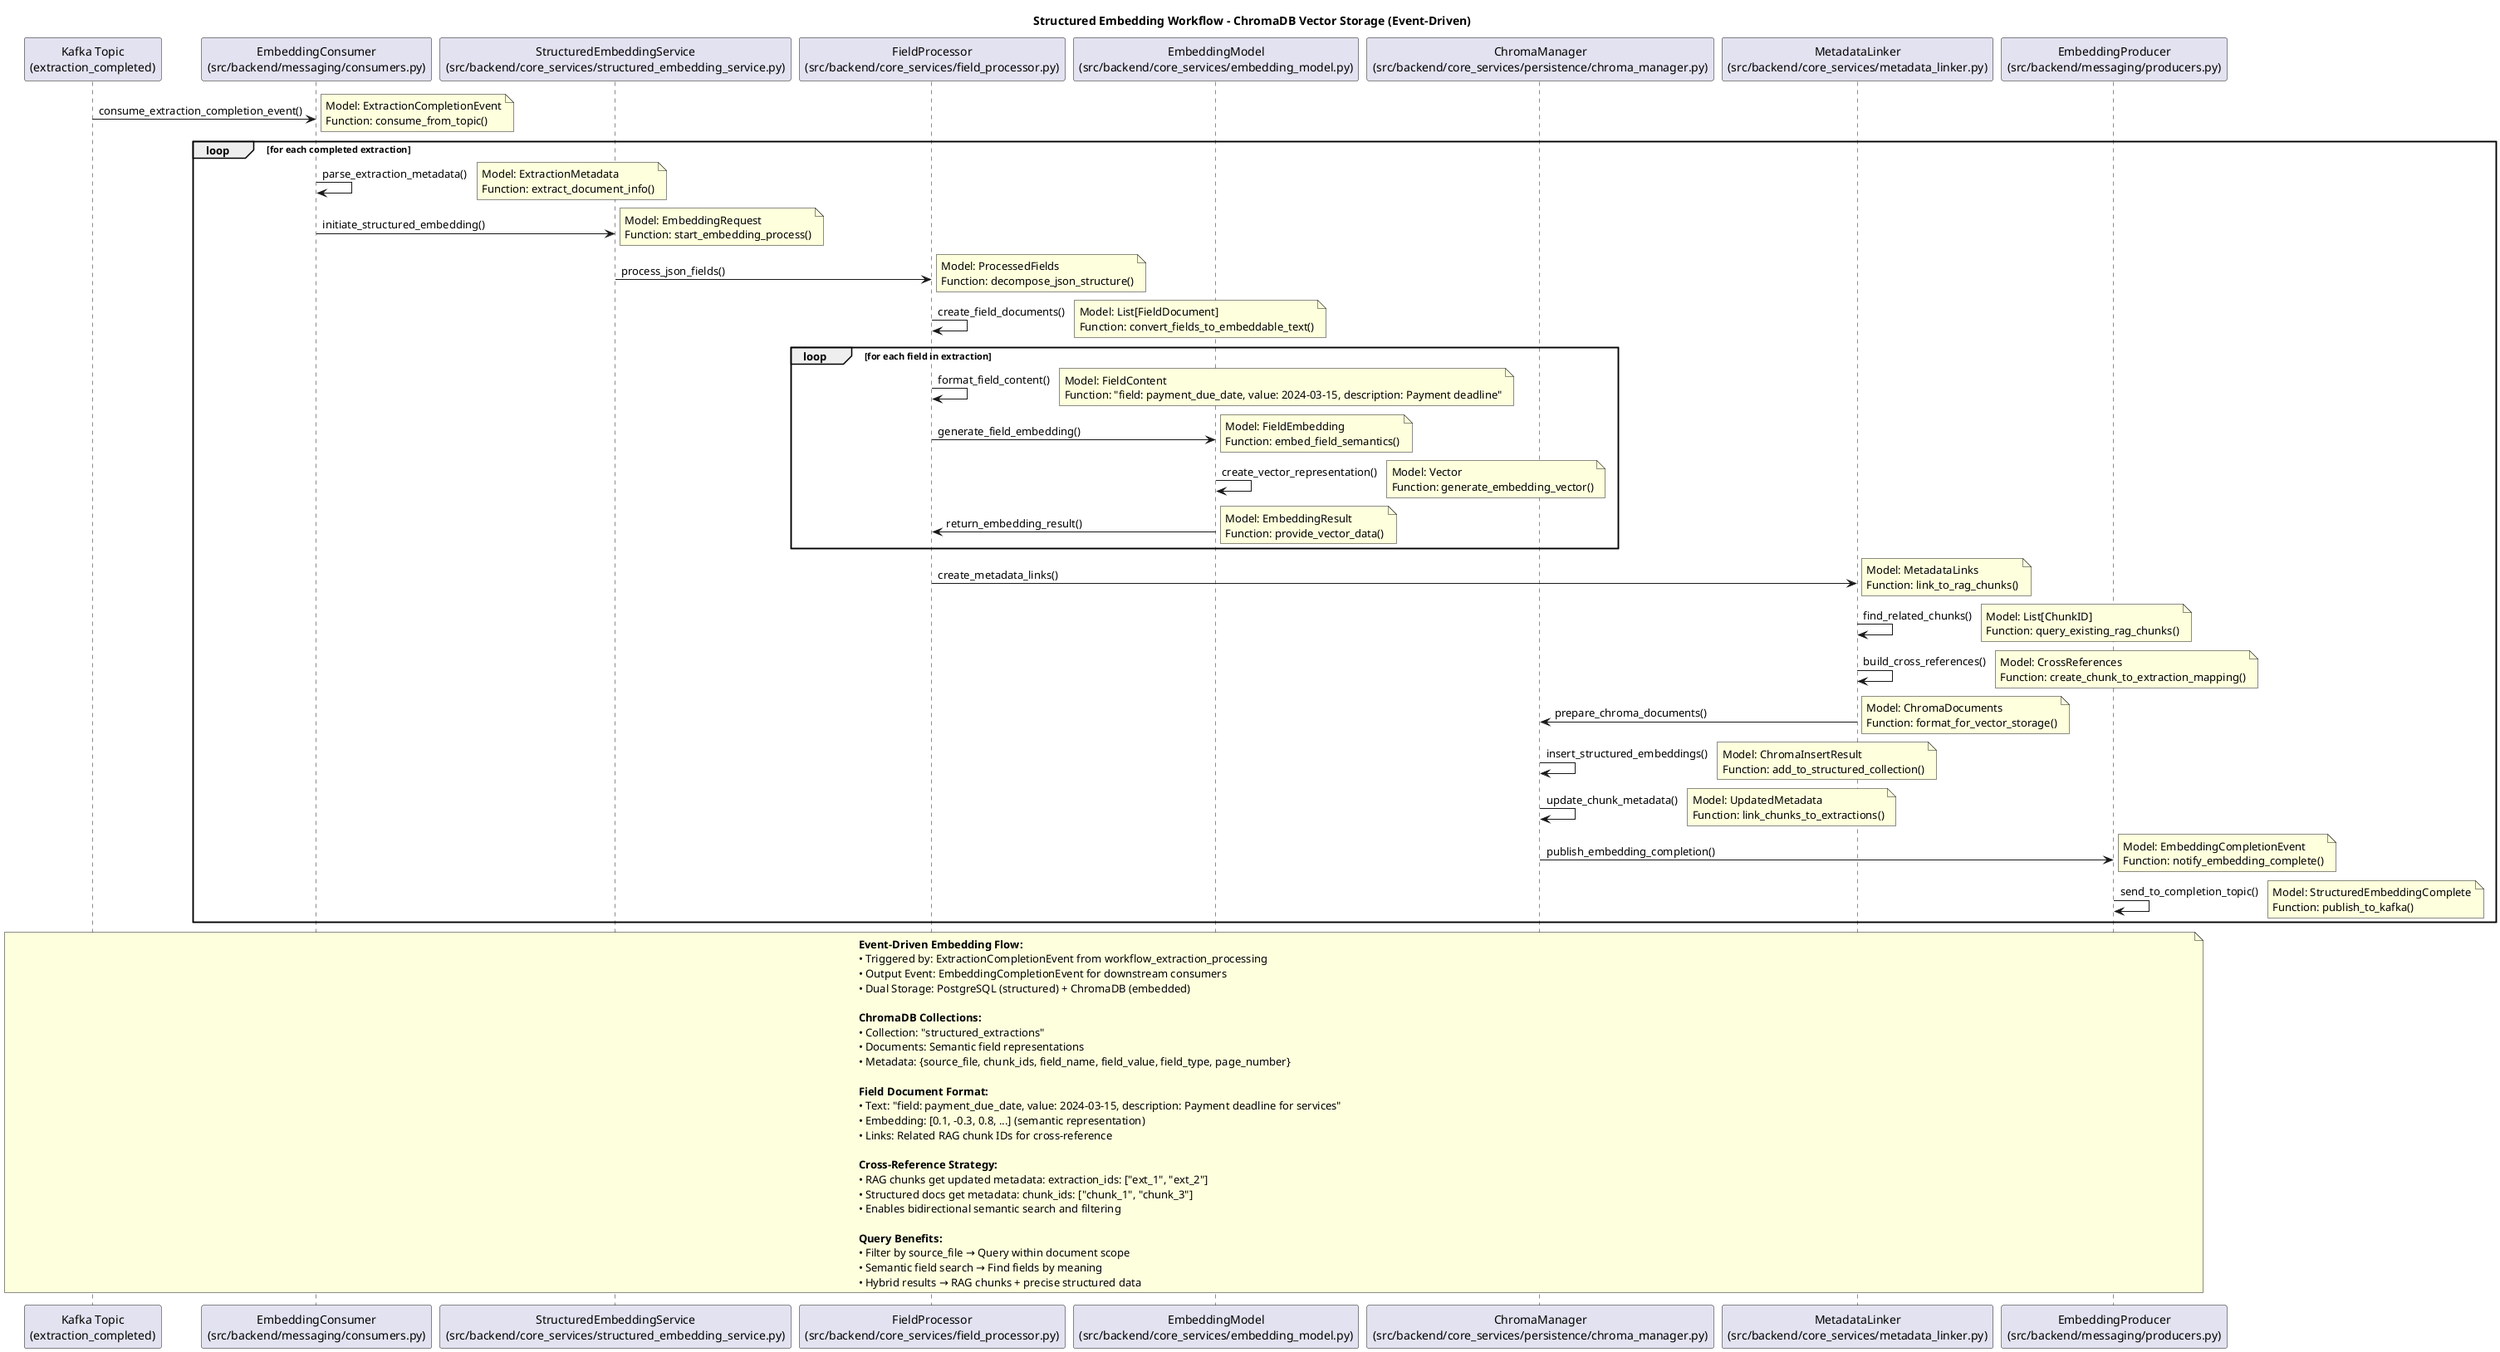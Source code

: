 @startuml workflow_structured_embedding
title Structured Embedding Workflow - ChromaDB Vector Storage (Event-Driven)

' Define participants with file paths
participant "Kafka Topic\n(extraction_completed)" as kafka_topic
participant "EmbeddingConsumer\n(src/backend/messaging/consumers.py)" as consumer
participant "StructuredEmbeddingService\n(src/backend/core_services/structured_embedding_service.py)" as embedding_service
participant "FieldProcessor\n(src/backend/core_services/field_processor.py)" as field_processor
participant "EmbeddingModel\n(src/backend/core_services/embedding_model.py)" as embedding_model
participant "ChromaManager\n(src/backend/core_services/persistence/chroma_manager.py)" as chroma_manager
participant "MetadataLinker\n(src/backend/core_services/metadata_linker.py)" as metadata_linker
participant "EmbeddingProducer\n(src/backend/messaging/producers.py)" as producer

' Workflow steps
kafka_topic -> consumer : consume_extraction_completion_event()
note right : Model: ExtractionCompletionEvent\nFunction: consume_from_topic()

loop for each completed extraction
    consumer -> consumer : parse_extraction_metadata()
    note right : Model: ExtractionMetadata\nFunction: extract_document_info()
    
    consumer -> embedding_service : initiate_structured_embedding()
    note right : Model: EmbeddingRequest\nFunction: start_embedding_process()
    
    embedding_service -> field_processor : process_json_fields()
    note right : Model: ProcessedFields\nFunction: decompose_json_structure()
    
    field_processor -> field_processor : create_field_documents()
    note right : Model: List[FieldDocument]\nFunction: convert_fields_to_embeddable_text()
    
    loop for each field in extraction
        field_processor -> field_processor : format_field_content()
        note right : Model: FieldContent\nFunction: "field: payment_due_date, value: 2024-03-15, description: Payment deadline"
        
        field_processor -> embedding_model : generate_field_embedding()
        note right : Model: FieldEmbedding\nFunction: embed_field_semantics()
        
        embedding_model -> embedding_model : create_vector_representation()
        note right : Model: Vector\nFunction: generate_embedding_vector()
        
        embedding_model -> field_processor : return_embedding_result()
        note right : Model: EmbeddingResult\nFunction: provide_vector_data()
    end
    
    field_processor -> metadata_linker : create_metadata_links()
    note right : Model: MetadataLinks\nFunction: link_to_rag_chunks()
    
    metadata_linker -> metadata_linker : find_related_chunks()
    note right : Model: List[ChunkID]\nFunction: query_existing_rag_chunks()
    
    metadata_linker -> metadata_linker : build_cross_references()
    note right : Model: CrossReferences\nFunction: create_chunk_to_extraction_mapping()
    
    metadata_linker -> chroma_manager : prepare_chroma_documents()
    note right : Model: ChromaDocuments\nFunction: format_for_vector_storage()
    
    chroma_manager -> chroma_manager : insert_structured_embeddings()
    note right : Model: ChromaInsertResult\nFunction: add_to_structured_collection()
    
    chroma_manager -> chroma_manager : update_chunk_metadata()
    note right : Model: UpdatedMetadata\nFunction: link_chunks_to_extractions()
    
    chroma_manager -> producer : publish_embedding_completion()
    note right : Model: EmbeddingCompletionEvent\nFunction: notify_embedding_complete()
    
    producer -> producer : send_to_completion_topic()
    note right : Model: StructuredEmbeddingComplete\nFunction: publish_to_kafka()
end

note over kafka_topic, producer
    **Event-Driven Embedding Flow:**
    • Triggered by: ExtractionCompletionEvent from workflow_extraction_processing
    • Output Event: EmbeddingCompletionEvent for downstream consumers
    • Dual Storage: PostgreSQL (structured) + ChromaDB (embedded)
    
    **ChromaDB Collections:**
    • Collection: "structured_extractions" 
    • Documents: Semantic field representations
    • Metadata: {source_file, chunk_ids, field_name, field_value, field_type, page_number}
    
    **Field Document Format:**
    • Text: "field: payment_due_date, value: 2024-03-15, description: Payment deadline for services"
    • Embedding: [0.1, -0.3, 0.8, ...] (semantic representation)
    • Links: Related RAG chunk IDs for cross-reference
    
    **Cross-Reference Strategy:**
    • RAG chunks get updated metadata: extraction_ids: ["ext_1", "ext_2"]
    • Structured docs get metadata: chunk_ids: ["chunk_1", "chunk_3"]
    • Enables bidirectional semantic search and filtering
    
    **Query Benefits:**
    • Filter by source_file → Query within document scope
    • Semantic field search → Find fields by meaning
    • Hybrid results → RAG chunks + precise structured data
end note

@enduml